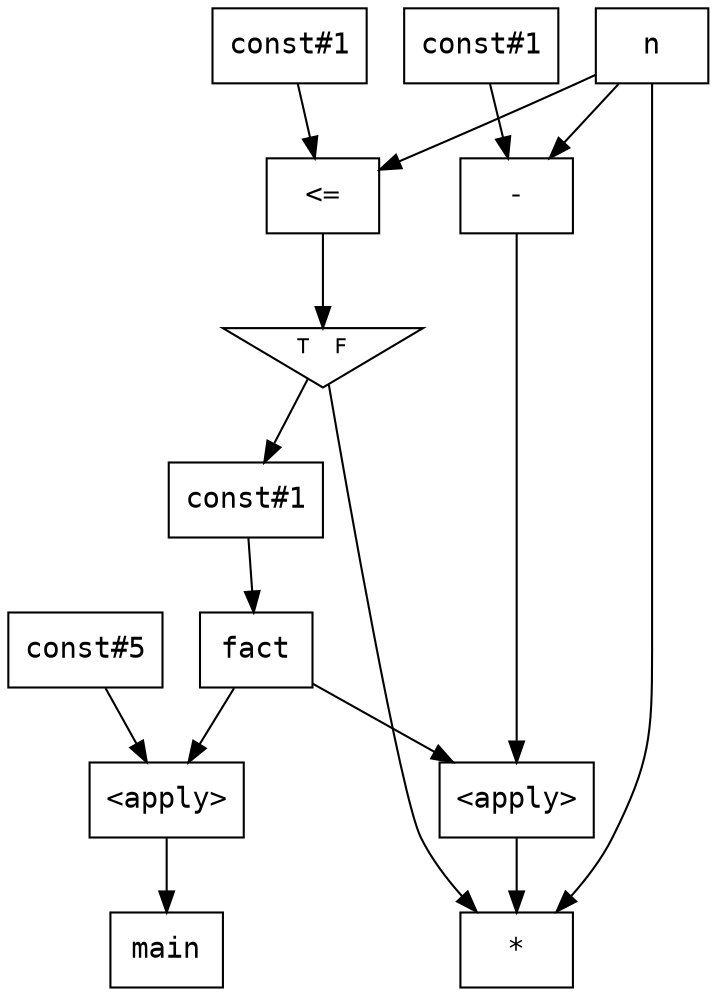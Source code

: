 digraph G {
  node [fontname="Courier",shape=box];
  flowInst0 [label="main"];
  flowInst1 [label="fact"];
  flowInst2 [label="const#5"];
  flowInst3 [label="<apply>"];
  flowInst4 [label="n"];
  flowInst5 [label="const#1"];
  flowInst6 [label="<="];
  flowInst7 [shape=triangle,orientation=180,label="T  F",fontsize=10];
  flowInst8 [label="const#1"];
  flowInst9 [label="const#1"];
  flowInst10 [label="-"];
  flowInst11 [label="<apply>"];
  flowInst12 [label="*"];
  flowInst8 -> flowInst1;
  flowInst7 -> flowInst12;
  flowInst7 -> flowInst8;
  flowInst11 -> flowInst12;
  flowInst4 -> flowInst12;
  flowInst10 -> flowInst11;
  flowInst1 -> flowInst11;
  flowInst9 -> flowInst10;
  flowInst4 -> flowInst10;
  flowInst6 -> flowInst7;
  flowInst5 -> flowInst6;
  flowInst4 -> flowInst6;
  flowInst3 -> flowInst0;
  flowInst2 -> flowInst3;
  flowInst1 -> flowInst3;
}
